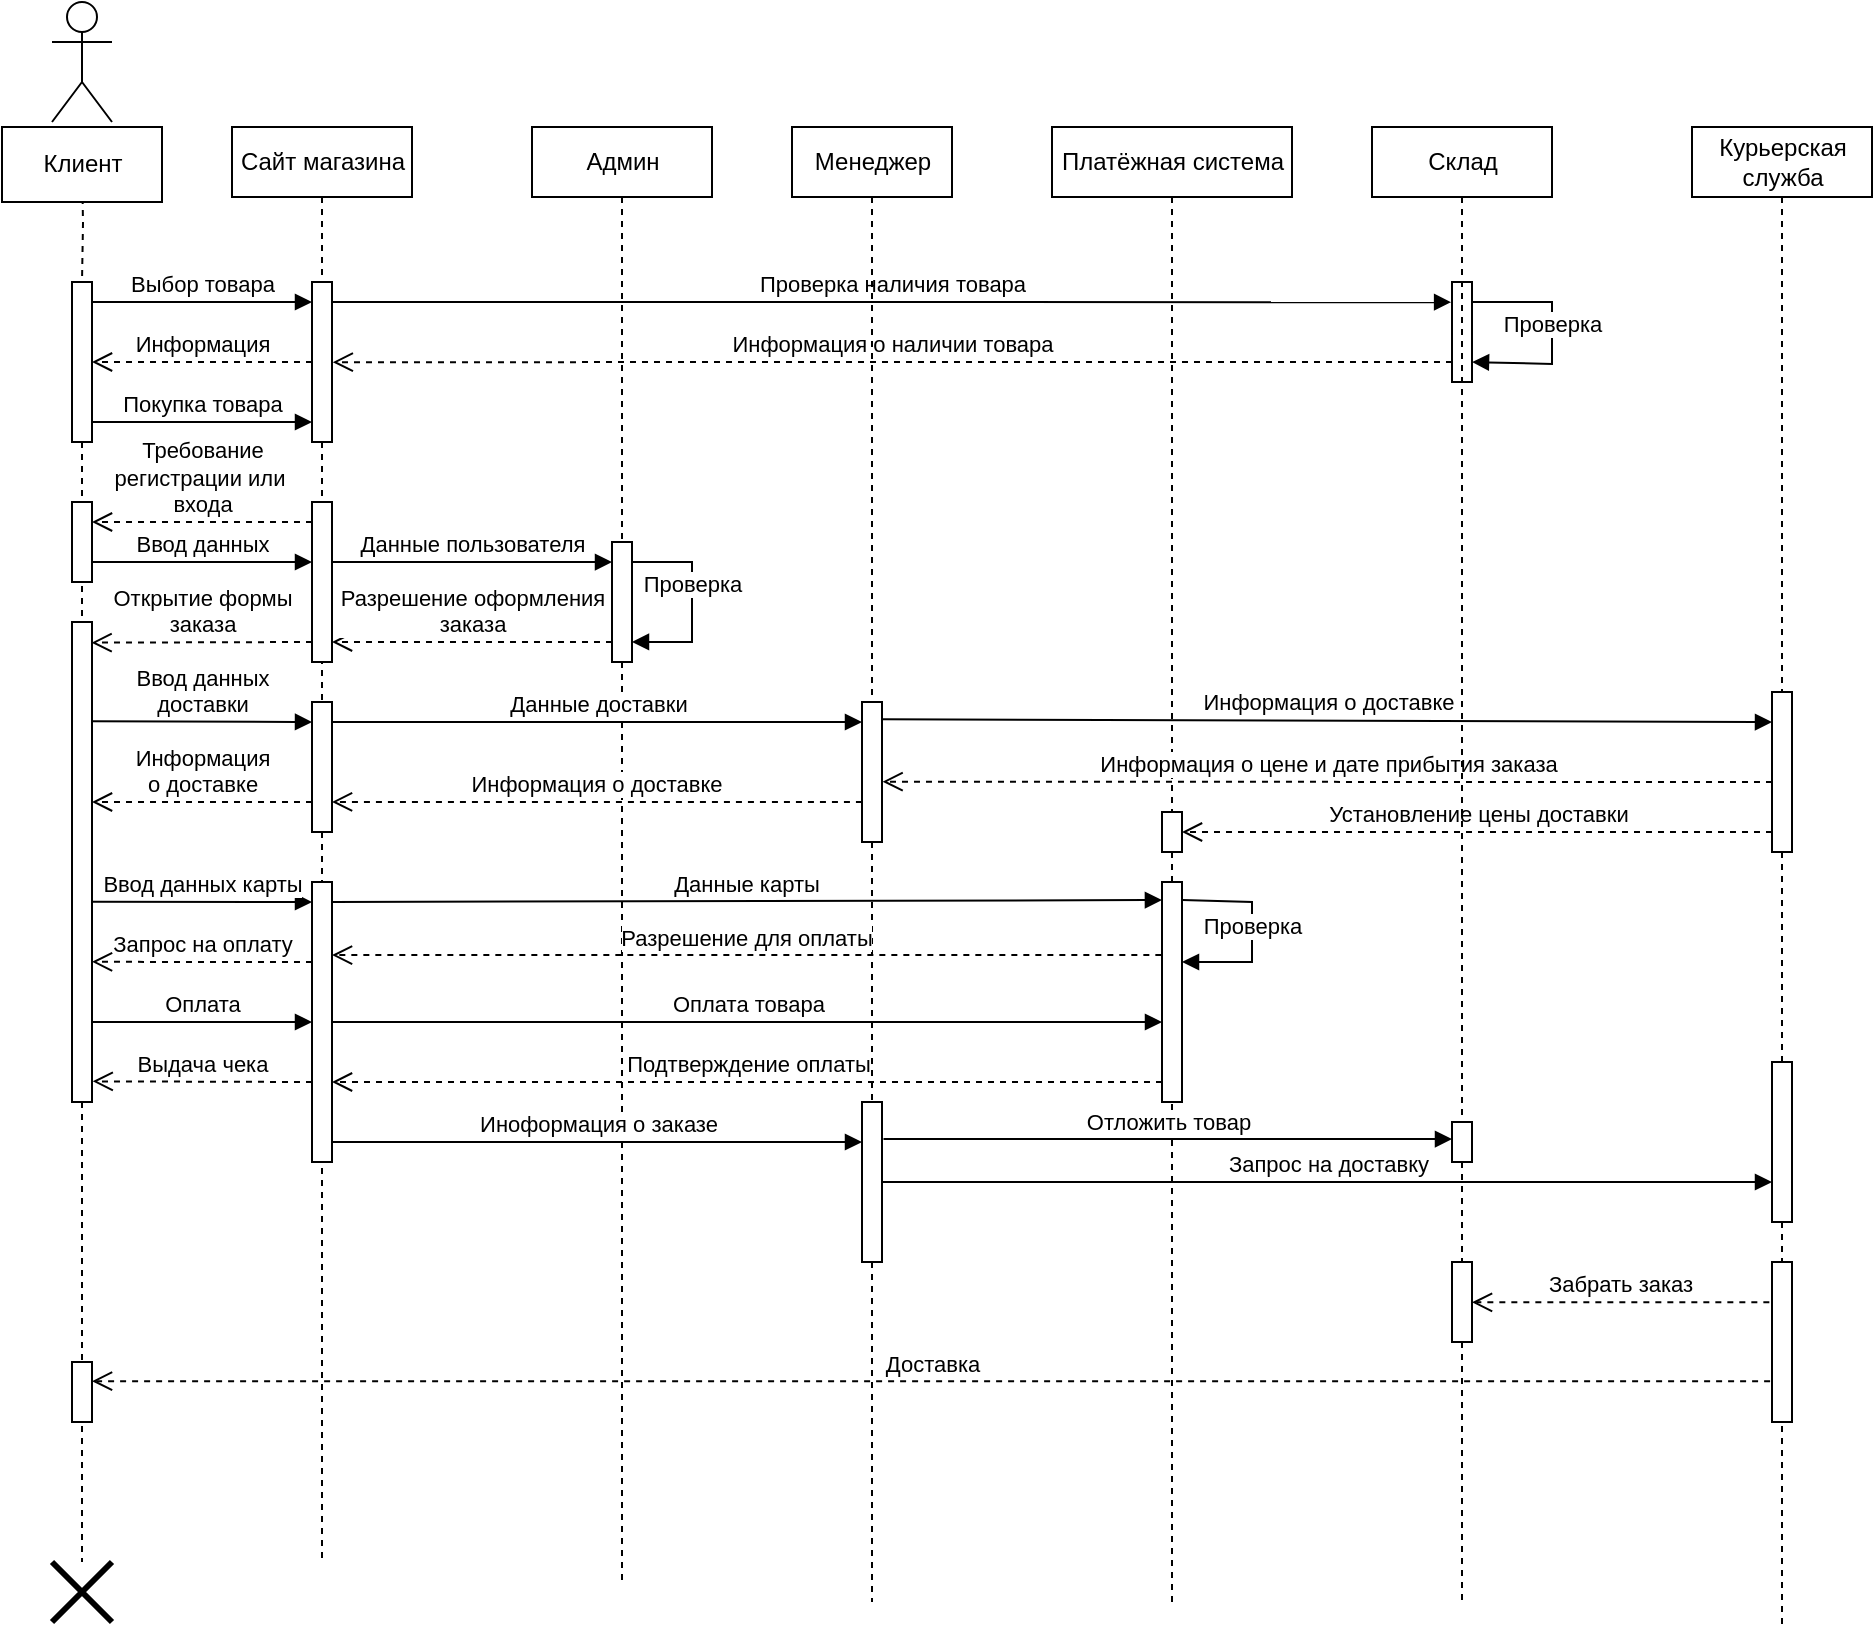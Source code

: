 <mxfile version="20.4.1" type="device"><diagram id="ZUfNwg0qQKMUsVp0Ix24" name="Страница 1"><mxGraphModel dx="1778" dy="993" grid="1" gridSize="10" guides="1" tooltips="1" connect="1" arrows="1" fold="1" page="1" pageScale="1" pageWidth="827" pageHeight="1169" math="0" shadow="0"><root><mxCell id="0"/><mxCell id="1" parent="0"/><mxCell id="H15XB6jyuUJtGWDmDbD1-14" style="edgeStyle=orthogonalEdgeStyle;rounded=0;orthogonalLoop=1;jettySize=auto;html=1;endArrow=none;endFill=0;dashed=1;startArrow=none;" edge="1" parent="1" source="H15XB6jyuUJtGWDmDbD1-9"><mxGeometry relative="1" as="geometry"><mxPoint x="95" y="780" as="targetPoint"/></mxGeometry></mxCell><mxCell id="H15XB6jyuUJtGWDmDbD1-15" style="edgeStyle=orthogonalEdgeStyle;rounded=0;orthogonalLoop=1;jettySize=auto;html=1;dashed=1;endArrow=none;endFill=0;startArrow=none;" edge="1" parent="1" source="H15XB6jyuUJtGWDmDbD1-62"><mxGeometry relative="1" as="geometry"><mxPoint x="215" y="780" as="targetPoint"/></mxGeometry></mxCell><mxCell id="H15XB6jyuUJtGWDmDbD1-2" value="Сайт магазина" style="html=1;" vertex="1" parent="1"><mxGeometry x="170" y="62.5" width="90" height="35" as="geometry"/></mxCell><mxCell id="H15XB6jyuUJtGWDmDbD1-16" style="edgeStyle=orthogonalEdgeStyle;rounded=0;orthogonalLoop=1;jettySize=auto;html=1;dashed=1;endArrow=none;endFill=0;startArrow=none;" edge="1" parent="1" source="H15XB6jyuUJtGWDmDbD1-33"><mxGeometry relative="1" as="geometry"><mxPoint x="365" y="790" as="targetPoint"/></mxGeometry></mxCell><mxCell id="H15XB6jyuUJtGWDmDbD1-3" value="Админ" style="html=1;" vertex="1" parent="1"><mxGeometry x="320" y="62.5" width="90" height="35" as="geometry"/></mxCell><mxCell id="H15XB6jyuUJtGWDmDbD1-17" style="edgeStyle=orthogonalEdgeStyle;rounded=0;orthogonalLoop=1;jettySize=auto;html=1;dashed=1;endArrow=none;endFill=0;startArrow=none;" edge="1" parent="1" source="H15XB6jyuUJtGWDmDbD1-89"><mxGeometry relative="1" as="geometry"><mxPoint x="785" y="800" as="targetPoint"/></mxGeometry></mxCell><mxCell id="H15XB6jyuUJtGWDmDbD1-4" value="Склад" style="html=1;" vertex="1" parent="1"><mxGeometry x="740" y="62.5" width="90" height="35" as="geometry"/></mxCell><mxCell id="H15XB6jyuUJtGWDmDbD1-18" style="edgeStyle=orthogonalEdgeStyle;rounded=0;orthogonalLoop=1;jettySize=auto;html=1;dashed=1;endArrow=none;endFill=0;startArrow=none;" edge="1" parent="1" source="H15XB6jyuUJtGWDmDbD1-87"><mxGeometry relative="1" as="geometry"><mxPoint x="945" y="810.952" as="targetPoint"/></mxGeometry></mxCell><mxCell id="H15XB6jyuUJtGWDmDbD1-5" value="Курьерская&lt;br&gt;служба" style="html=1;" vertex="1" parent="1"><mxGeometry x="900" y="62.5" width="90" height="35" as="geometry"/></mxCell><mxCell id="H15XB6jyuUJtGWDmDbD1-10" value="" style="html=1;points=[];perimeter=orthogonalPerimeter;" vertex="1" parent="1"><mxGeometry x="210" y="140" width="10" height="80" as="geometry"/></mxCell><mxCell id="H15XB6jyuUJtGWDmDbD1-19" value="" style="edgeStyle=orthogonalEdgeStyle;rounded=0;orthogonalLoop=1;jettySize=auto;html=1;dashed=1;endArrow=none;endFill=0;" edge="1" parent="1" source="H15XB6jyuUJtGWDmDbD1-2" target="H15XB6jyuUJtGWDmDbD1-10"><mxGeometry relative="1" as="geometry"><mxPoint x="215" y="630" as="targetPoint"/><mxPoint x="215" y="105" as="sourcePoint"/></mxGeometry></mxCell><mxCell id="H15XB6jyuUJtGWDmDbD1-9" value="" style="html=1;points=[];perimeter=orthogonalPerimeter;" vertex="1" parent="1"><mxGeometry x="90" y="140" width="10" height="80" as="geometry"/></mxCell><mxCell id="H15XB6jyuUJtGWDmDbD1-20" value="" style="edgeStyle=orthogonalEdgeStyle;rounded=0;orthogonalLoop=1;jettySize=auto;html=1;endArrow=none;endFill=0;dashed=1;" edge="1" parent="1" target="H15XB6jyuUJtGWDmDbD1-9"><mxGeometry relative="1" as="geometry"><mxPoint x="95" y="630" as="targetPoint"/><mxPoint x="95" y="80.0" as="sourcePoint"/></mxGeometry></mxCell><mxCell id="H15XB6jyuUJtGWDmDbD1-21" value="Выбор товара" style="html=1;verticalAlign=bottom;endArrow=block;rounded=0;entryX=0;entryY=0.125;entryDx=0;entryDy=0;entryPerimeter=0;" edge="1" parent="1" target="H15XB6jyuUJtGWDmDbD1-10"><mxGeometry width="80" relative="1" as="geometry"><mxPoint x="100" y="150" as="sourcePoint"/><mxPoint x="180" y="150" as="targetPoint"/></mxGeometry></mxCell><mxCell id="H15XB6jyuUJtGWDmDbD1-23" value="" style="html=1;points=[];perimeter=orthogonalPerimeter;" vertex="1" parent="1"><mxGeometry x="780" y="140" width="10" height="50" as="geometry"/></mxCell><mxCell id="H15XB6jyuUJtGWDmDbD1-24" value="Проверка наличия товара" style="html=1;verticalAlign=bottom;endArrow=block;rounded=0;entryX=-0.045;entryY=0.202;entryDx=0;entryDy=0;entryPerimeter=0;" edge="1" parent="1" target="H15XB6jyuUJtGWDmDbD1-23"><mxGeometry width="80" relative="1" as="geometry"><mxPoint x="220" y="150" as="sourcePoint"/><mxPoint x="300" y="150" as="targetPoint"/></mxGeometry></mxCell><mxCell id="H15XB6jyuUJtGWDmDbD1-25" value="Проверка&lt;br&gt;" style="html=1;verticalAlign=bottom;endArrow=block;rounded=0;entryX=1;entryY=0.8;entryDx=0;entryDy=0;entryPerimeter=0;" edge="1" parent="1" target="H15XB6jyuUJtGWDmDbD1-23"><mxGeometry x="0.081" width="80" relative="1" as="geometry"><mxPoint x="790" y="150" as="sourcePoint"/><mxPoint x="830" y="200" as="targetPoint"/><Array as="points"><mxPoint x="830" y="150"/><mxPoint x="830" y="181"/></Array><mxPoint as="offset"/></mxGeometry></mxCell><mxCell id="H15XB6jyuUJtGWDmDbD1-26" value="Информация о наличии товара" style="html=1;verticalAlign=bottom;endArrow=open;dashed=1;endSize=8;rounded=0;entryX=1.039;entryY=0.501;entryDx=0;entryDy=0;entryPerimeter=0;exitX=0;exitY=0.8;exitDx=0;exitDy=0;exitPerimeter=0;" edge="1" parent="1" source="H15XB6jyuUJtGWDmDbD1-23" target="H15XB6jyuUJtGWDmDbD1-10"><mxGeometry relative="1" as="geometry"><mxPoint x="510" y="180" as="sourcePoint"/><mxPoint x="230" y="180" as="targetPoint"/></mxGeometry></mxCell><mxCell id="H15XB6jyuUJtGWDmDbD1-27" value="Информация" style="html=1;verticalAlign=bottom;endArrow=open;dashed=1;endSize=8;rounded=0;entryX=1;entryY=0.5;entryDx=0;entryDy=0;entryPerimeter=0;" edge="1" parent="1" target="H15XB6jyuUJtGWDmDbD1-9"><mxGeometry relative="1" as="geometry"><mxPoint x="210" y="180" as="sourcePoint"/><mxPoint x="130" y="180" as="targetPoint"/></mxGeometry></mxCell><mxCell id="H15XB6jyuUJtGWDmDbD1-28" value="Покупка товара" style="html=1;verticalAlign=bottom;endArrow=block;rounded=0;entryX=0;entryY=0.875;entryDx=0;entryDy=0;entryPerimeter=0;" edge="1" parent="1" target="H15XB6jyuUJtGWDmDbD1-10"><mxGeometry width="80" relative="1" as="geometry"><mxPoint x="100" y="210" as="sourcePoint"/><mxPoint x="180" y="210" as="targetPoint"/></mxGeometry></mxCell><mxCell id="H15XB6jyuUJtGWDmDbD1-29" value="" style="html=1;points=[];perimeter=orthogonalPerimeter;" vertex="1" parent="1"><mxGeometry x="90" y="250" width="10" height="40" as="geometry"/></mxCell><mxCell id="H15XB6jyuUJtGWDmDbD1-31" value="Требование&lt;br&gt;регистрации или&amp;nbsp;&lt;br&gt;входа" style="html=1;verticalAlign=bottom;endArrow=open;dashed=1;endSize=8;rounded=0;exitX=0;exitY=0.125;exitDx=0;exitDy=0;exitPerimeter=0;entryX=1;entryY=0.25;entryDx=0;entryDy=0;entryPerimeter=0;" edge="1" parent="1" source="H15XB6jyuUJtGWDmDbD1-30" target="H15XB6jyuUJtGWDmDbD1-29"><mxGeometry relative="1" as="geometry"><mxPoint x="210" y="250" as="sourcePoint"/><mxPoint x="110" y="260" as="targetPoint"/></mxGeometry></mxCell><mxCell id="H15XB6jyuUJtGWDmDbD1-32" value="Ввод данных" style="html=1;verticalAlign=bottom;endArrow=block;rounded=0;entryX=0;entryY=0.375;entryDx=0;entryDy=0;entryPerimeter=0;" edge="1" parent="1" target="H15XB6jyuUJtGWDmDbD1-30"><mxGeometry width="80" relative="1" as="geometry"><mxPoint x="100" y="280" as="sourcePoint"/><mxPoint x="180" y="280" as="targetPoint"/></mxGeometry></mxCell><mxCell id="H15XB6jyuUJtGWDmDbD1-33" value="" style="html=1;points=[];perimeter=orthogonalPerimeter;" vertex="1" parent="1"><mxGeometry x="360" y="270" width="10" height="60" as="geometry"/></mxCell><mxCell id="H15XB6jyuUJtGWDmDbD1-34" value="" style="edgeStyle=orthogonalEdgeStyle;rounded=0;orthogonalLoop=1;jettySize=auto;html=1;dashed=1;endArrow=none;endFill=0;" edge="1" parent="1" source="H15XB6jyuUJtGWDmDbD1-3" target="H15XB6jyuUJtGWDmDbD1-33"><mxGeometry relative="1" as="geometry"><mxPoint x="365" y="630" as="targetPoint"/><mxPoint x="365" y="105" as="sourcePoint"/></mxGeometry></mxCell><mxCell id="H15XB6jyuUJtGWDmDbD1-35" value="Данные пользователя" style="html=1;verticalAlign=bottom;endArrow=block;rounded=0;entryX=0;entryY=0.167;entryDx=0;entryDy=0;entryPerimeter=0;" edge="1" parent="1" target="H15XB6jyuUJtGWDmDbD1-33"><mxGeometry width="80" relative="1" as="geometry"><mxPoint x="220" y="280" as="sourcePoint"/><mxPoint x="300" y="280" as="targetPoint"/></mxGeometry></mxCell><mxCell id="H15XB6jyuUJtGWDmDbD1-37" value="Проверка" style="html=1;verticalAlign=bottom;endArrow=block;rounded=0;entryX=1;entryY=0.833;entryDx=0;entryDy=0;entryPerimeter=0;" edge="1" parent="1" target="H15XB6jyuUJtGWDmDbD1-33"><mxGeometry width="80" relative="1" as="geometry"><mxPoint x="370" y="280" as="sourcePoint"/><mxPoint x="450" y="280" as="targetPoint"/><Array as="points"><mxPoint x="400" y="280"/><mxPoint x="400" y="320"/></Array></mxGeometry></mxCell><mxCell id="H15XB6jyuUJtGWDmDbD1-38" value="Разрешение оформления&lt;br&gt;заказа" style="html=1;verticalAlign=bottom;endArrow=open;dashed=1;endSize=8;rounded=0;entryX=1;entryY=0.875;entryDx=0;entryDy=0;entryPerimeter=0;exitX=0;exitY=0.833;exitDx=0;exitDy=0;exitPerimeter=0;" edge="1" parent="1" source="H15XB6jyuUJtGWDmDbD1-33" target="H15XB6jyuUJtGWDmDbD1-30"><mxGeometry relative="1" as="geometry"><mxPoint x="360" y="300" as="sourcePoint"/><mxPoint x="280" y="300" as="targetPoint"/></mxGeometry></mxCell><mxCell id="H15XB6jyuUJtGWDmDbD1-39" value="Открытие формы&lt;br&gt;заказа" style="html=1;verticalAlign=bottom;endArrow=open;dashed=1;endSize=8;rounded=0;entryX=0.978;entryY=0.043;entryDx=0;entryDy=0;entryPerimeter=0;" edge="1" parent="1" target="H15XB6jyuUJtGWDmDbD1-44"><mxGeometry relative="1" as="geometry"><mxPoint x="210" y="320" as="sourcePoint"/><mxPoint x="110" y="320" as="targetPoint"/></mxGeometry></mxCell><mxCell id="H15XB6jyuUJtGWDmDbD1-41" style="edgeStyle=orthogonalEdgeStyle;rounded=0;orthogonalLoop=1;jettySize=auto;html=1;endArrow=none;endFill=0;dashed=1;startArrow=none;" edge="1" parent="1" source="H15XB6jyuUJtGWDmDbD1-57"><mxGeometry relative="1" as="geometry"><mxPoint x="640" y="800" as="targetPoint"/></mxGeometry></mxCell><mxCell id="H15XB6jyuUJtGWDmDbD1-40" value="Платёжная система" style="html=1;" vertex="1" parent="1"><mxGeometry x="580" y="62.5" width="120" height="35" as="geometry"/></mxCell><mxCell id="H15XB6jyuUJtGWDmDbD1-44" value="" style="html=1;points=[];perimeter=orthogonalPerimeter;" vertex="1" parent="1"><mxGeometry x="90" y="310" width="10" height="240" as="geometry"/></mxCell><mxCell id="H15XB6jyuUJtGWDmDbD1-45" value="Ввод данных карты" style="html=1;verticalAlign=bottom;endArrow=block;rounded=0;exitX=1;exitY=0.583;exitDx=0;exitDy=0;exitPerimeter=0;" edge="1" parent="1" source="H15XB6jyuUJtGWDmDbD1-44"><mxGeometry width="80" relative="1" as="geometry"><mxPoint x="110" y="450" as="sourcePoint"/><mxPoint x="210" y="450" as="targetPoint"/></mxGeometry></mxCell><mxCell id="H15XB6jyuUJtGWDmDbD1-46" value="" style="html=1;points=[];perimeter=orthogonalPerimeter;" vertex="1" parent="1"><mxGeometry x="635" y="440" width="10" height="110" as="geometry"/></mxCell><mxCell id="H15XB6jyuUJtGWDmDbD1-48" value="Проверка" style="html=1;verticalAlign=bottom;endArrow=block;rounded=0;exitX=1.022;exitY=0.082;exitDx=0;exitDy=0;exitPerimeter=0;" edge="1" parent="1" source="H15XB6jyuUJtGWDmDbD1-46" target="H15XB6jyuUJtGWDmDbD1-46"><mxGeometry x="0.112" width="80" relative="1" as="geometry"><mxPoint x="650" y="450" as="sourcePoint"/><mxPoint x="650" y="480" as="targetPoint"/><Array as="points"><mxPoint x="680" y="450"/><mxPoint x="680" y="480"/></Array><mxPoint as="offset"/></mxGeometry></mxCell><mxCell id="H15XB6jyuUJtGWDmDbD1-51" style="edgeStyle=orthogonalEdgeStyle;rounded=0;orthogonalLoop=1;jettySize=auto;html=1;endArrow=none;endFill=0;dashed=1;startArrow=none;" edge="1" parent="1" source="H15XB6jyuUJtGWDmDbD1-50"><mxGeometry relative="1" as="geometry"><mxPoint x="490" y="800" as="targetPoint"/></mxGeometry></mxCell><mxCell id="H15XB6jyuUJtGWDmDbD1-49" value="Менеджер" style="html=1;" vertex="1" parent="1"><mxGeometry x="450" y="62.5" width="80" height="35" as="geometry"/></mxCell><mxCell id="H15XB6jyuUJtGWDmDbD1-50" value="" style="html=1;points=[];perimeter=orthogonalPerimeter;" vertex="1" parent="1"><mxGeometry x="485" y="350" width="10" height="70" as="geometry"/></mxCell><mxCell id="H15XB6jyuUJtGWDmDbD1-52" value="" style="edgeStyle=orthogonalEdgeStyle;rounded=0;orthogonalLoop=1;jettySize=auto;html=1;endArrow=none;endFill=0;dashed=1;" edge="1" parent="1" source="H15XB6jyuUJtGWDmDbD1-49" target="H15XB6jyuUJtGWDmDbD1-50"><mxGeometry relative="1" as="geometry"><mxPoint x="490" y="640" as="targetPoint"/><mxPoint x="490" y="97.5" as="sourcePoint"/></mxGeometry></mxCell><mxCell id="H15XB6jyuUJtGWDmDbD1-53" value="Ввод данных&lt;br&gt;доставки" style="html=1;verticalAlign=bottom;endArrow=block;rounded=0;exitX=0.978;exitY=0.207;exitDx=0;exitDy=0;exitPerimeter=0;entryX=0;entryY=0.154;entryDx=0;entryDy=0;entryPerimeter=0;" edge="1" parent="1" source="H15XB6jyuUJtGWDmDbD1-44" target="H15XB6jyuUJtGWDmDbD1-62"><mxGeometry width="80" relative="1" as="geometry"><mxPoint x="110" y="360" as="sourcePoint"/><mxPoint x="200" y="360" as="targetPoint"/></mxGeometry></mxCell><mxCell id="H15XB6jyuUJtGWDmDbD1-55" value="Информация о доставке" style="html=1;verticalAlign=bottom;endArrow=block;rounded=0;entryX=0;entryY=0.188;entryDx=0;entryDy=0;entryPerimeter=0;exitX=1.022;exitY=0.124;exitDx=0;exitDy=0;exitPerimeter=0;" edge="1" parent="1" source="H15XB6jyuUJtGWDmDbD1-50" target="H15XB6jyuUJtGWDmDbD1-54"><mxGeometry width="80" relative="1" as="geometry"><mxPoint x="500" y="360" as="sourcePoint"/><mxPoint x="930" y="360" as="targetPoint"/></mxGeometry></mxCell><mxCell id="H15XB6jyuUJtGWDmDbD1-54" value="" style="html=1;points=[];perimeter=orthogonalPerimeter;" vertex="1" parent="1"><mxGeometry x="940" y="345" width="10" height="80" as="geometry"/></mxCell><mxCell id="H15XB6jyuUJtGWDmDbD1-56" value="" style="edgeStyle=orthogonalEdgeStyle;rounded=0;orthogonalLoop=1;jettySize=auto;html=1;dashed=1;endArrow=none;endFill=0;" edge="1" parent="1" source="H15XB6jyuUJtGWDmDbD1-5" target="H15XB6jyuUJtGWDmDbD1-54"><mxGeometry relative="1" as="geometry"><mxPoint x="945.0" y="630.0" as="targetPoint"/><mxPoint x="945.0" y="97.5" as="sourcePoint"/></mxGeometry></mxCell><mxCell id="H15XB6jyuUJtGWDmDbD1-57" value="" style="html=1;points=[];perimeter=orthogonalPerimeter;" vertex="1" parent="1"><mxGeometry x="635" y="405" width="10" height="20" as="geometry"/></mxCell><mxCell id="H15XB6jyuUJtGWDmDbD1-58" value="" style="edgeStyle=orthogonalEdgeStyle;rounded=0;orthogonalLoop=1;jettySize=auto;html=1;endArrow=none;endFill=0;dashed=1;" edge="1" parent="1" source="H15XB6jyuUJtGWDmDbD1-40" target="H15XB6jyuUJtGWDmDbD1-57"><mxGeometry relative="1" as="geometry"><mxPoint x="640" y="640.69" as="targetPoint"/><mxPoint x="640" y="97.5" as="sourcePoint"/></mxGeometry></mxCell><mxCell id="H15XB6jyuUJtGWDmDbD1-59" value="Установление цены доставки" style="html=1;verticalAlign=bottom;endArrow=open;dashed=1;endSize=8;rounded=0;" edge="1" parent="1" target="H15XB6jyuUJtGWDmDbD1-57"><mxGeometry relative="1" as="geometry"><mxPoint x="940" y="415" as="sourcePoint"/><mxPoint x="860" y="415" as="targetPoint"/></mxGeometry></mxCell><mxCell id="H15XB6jyuUJtGWDmDbD1-61" value="Информация о цене и дате прибытия заказа" style="html=1;verticalAlign=bottom;endArrow=open;dashed=1;endSize=8;rounded=0;exitX=0;exitY=0.563;exitDx=0;exitDy=0;exitPerimeter=0;entryX=1.028;entryY=0.569;entryDx=0;entryDy=0;entryPerimeter=0;" edge="1" parent="1" source="H15XB6jyuUJtGWDmDbD1-54" target="H15XB6jyuUJtGWDmDbD1-50"><mxGeometry relative="1" as="geometry"><mxPoint x="940" y="380" as="sourcePoint"/><mxPoint x="500" y="390" as="targetPoint"/></mxGeometry></mxCell><mxCell id="H15XB6jyuUJtGWDmDbD1-62" value="" style="html=1;points=[];perimeter=orthogonalPerimeter;" vertex="1" parent="1"><mxGeometry x="210" y="350" width="10" height="65" as="geometry"/></mxCell><mxCell id="H15XB6jyuUJtGWDmDbD1-63" value="" style="edgeStyle=orthogonalEdgeStyle;rounded=0;orthogonalLoop=1;jettySize=auto;html=1;dashed=1;endArrow=none;endFill=0;startArrow=none;" edge="1" parent="1" source="H15XB6jyuUJtGWDmDbD1-10" target="H15XB6jyuUJtGWDmDbD1-62"><mxGeometry relative="1" as="geometry"><mxPoint x="215" y="630" as="targetPoint"/><mxPoint x="215" y="220" as="sourcePoint"/></mxGeometry></mxCell><mxCell id="H15XB6jyuUJtGWDmDbD1-64" value="Информация о доставке" style="html=1;verticalAlign=bottom;endArrow=open;dashed=1;endSize=8;rounded=0;exitX=-0.003;exitY=0.714;exitDx=0;exitDy=0;exitPerimeter=0;entryX=1;entryY=0.769;entryDx=0;entryDy=0;entryPerimeter=0;" edge="1" parent="1" source="H15XB6jyuUJtGWDmDbD1-50" target="H15XB6jyuUJtGWDmDbD1-62"><mxGeometry relative="1" as="geometry"><mxPoint x="480" y="400" as="sourcePoint"/><mxPoint x="230" y="400" as="targetPoint"/></mxGeometry></mxCell><mxCell id="H15XB6jyuUJtGWDmDbD1-66" value="Информация&lt;br&gt;о доставке" style="html=1;verticalAlign=bottom;endArrow=open;dashed=1;endSize=8;rounded=0;entryX=1;entryY=0.375;entryDx=0;entryDy=0;entryPerimeter=0;" edge="1" parent="1" target="H15XB6jyuUJtGWDmDbD1-44"><mxGeometry relative="1" as="geometry"><mxPoint x="210" y="400" as="sourcePoint"/><mxPoint x="110" y="400" as="targetPoint"/></mxGeometry></mxCell><mxCell id="H15XB6jyuUJtGWDmDbD1-67" value="" style="html=1;points=[];perimeter=orthogonalPerimeter;" vertex="1" parent="1"><mxGeometry x="210" y="440" width="10" height="140" as="geometry"/></mxCell><mxCell id="H15XB6jyuUJtGWDmDbD1-68" value="Данные карты" style="html=1;verticalAlign=bottom;endArrow=block;rounded=0;entryX=-0.004;entryY=0.082;entryDx=0;entryDy=0;entryPerimeter=0;" edge="1" parent="1" target="H15XB6jyuUJtGWDmDbD1-46"><mxGeometry width="80" relative="1" as="geometry"><mxPoint x="220" y="450" as="sourcePoint"/><mxPoint x="630" y="450" as="targetPoint"/></mxGeometry></mxCell><mxCell id="H15XB6jyuUJtGWDmDbD1-69" value="Разрешение для оплаты" style="html=1;verticalAlign=bottom;endArrow=open;dashed=1;endSize=8;rounded=0;exitX=-0.033;exitY=0.332;exitDx=0;exitDy=0;exitPerimeter=0;" edge="1" parent="1" source="H15XB6jyuUJtGWDmDbD1-46" target="H15XB6jyuUJtGWDmDbD1-67"><mxGeometry relative="1" as="geometry"><mxPoint x="630" y="480" as="sourcePoint"/><mxPoint x="230" y="480" as="targetPoint"/></mxGeometry></mxCell><mxCell id="H15XB6jyuUJtGWDmDbD1-71" value="Оплата" style="html=1;verticalAlign=bottom;endArrow=block;rounded=0;" edge="1" parent="1"><mxGeometry width="80" relative="1" as="geometry"><mxPoint x="100" y="510" as="sourcePoint"/><mxPoint x="210" y="510" as="targetPoint"/><Array as="points"><mxPoint x="160" y="510"/></Array></mxGeometry></mxCell><mxCell id="H15XB6jyuUJtGWDmDbD1-72" value="Оплата товара" style="html=1;verticalAlign=bottom;endArrow=block;rounded=0;" edge="1" parent="1" target="H15XB6jyuUJtGWDmDbD1-46"><mxGeometry width="80" relative="1" as="geometry"><mxPoint x="220" y="510" as="sourcePoint"/><mxPoint x="620" y="510" as="targetPoint"/></mxGeometry></mxCell><mxCell id="H15XB6jyuUJtGWDmDbD1-73" value="Запрос на оплату" style="html=1;verticalAlign=bottom;endArrow=open;dashed=1;endSize=8;rounded=0;entryX=1;entryY=0.708;entryDx=0;entryDy=0;entryPerimeter=0;" edge="1" parent="1" target="H15XB6jyuUJtGWDmDbD1-44"><mxGeometry relative="1" as="geometry"><mxPoint x="210" y="480" as="sourcePoint"/><mxPoint x="130" y="480" as="targetPoint"/></mxGeometry></mxCell><mxCell id="H15XB6jyuUJtGWDmDbD1-30" value="" style="html=1;points=[];perimeter=orthogonalPerimeter;" vertex="1" parent="1"><mxGeometry x="210" y="250" width="10" height="80" as="geometry"/></mxCell><mxCell id="H15XB6jyuUJtGWDmDbD1-77" value="Подтверждение оплаты" style="html=1;verticalAlign=bottom;endArrow=open;dashed=1;endSize=8;rounded=0;" edge="1" parent="1" source="H15XB6jyuUJtGWDmDbD1-46"><mxGeometry relative="1" as="geometry"><mxPoint x="630" y="540" as="sourcePoint"/><mxPoint x="220" y="540" as="targetPoint"/></mxGeometry></mxCell><mxCell id="H15XB6jyuUJtGWDmDbD1-78" value="Данные доставки" style="html=1;verticalAlign=bottom;endArrow=block;rounded=0;" edge="1" parent="1" target="H15XB6jyuUJtGWDmDbD1-50"><mxGeometry width="80" relative="1" as="geometry"><mxPoint x="220" y="360" as="sourcePoint"/><mxPoint x="300" y="360" as="targetPoint"/></mxGeometry></mxCell><mxCell id="H15XB6jyuUJtGWDmDbD1-79" value="Выдача чека" style="html=1;verticalAlign=bottom;endArrow=open;dashed=1;endSize=8;rounded=0;entryX=1.035;entryY=0.957;entryDx=0;entryDy=0;entryPerimeter=0;" edge="1" parent="1" target="H15XB6jyuUJtGWDmDbD1-44"><mxGeometry relative="1" as="geometry"><mxPoint x="210" y="540" as="sourcePoint"/><mxPoint x="130" y="540" as="targetPoint"/></mxGeometry></mxCell><mxCell id="H15XB6jyuUJtGWDmDbD1-80" value="" style="html=1;points=[];perimeter=orthogonalPerimeter;" vertex="1" parent="1"><mxGeometry x="485" y="550" width="10" height="80" as="geometry"/></mxCell><mxCell id="H15XB6jyuUJtGWDmDbD1-81" value="Иноформация о заказе" style="html=1;verticalAlign=bottom;endArrow=block;rounded=0;" edge="1" parent="1" target="H15XB6jyuUJtGWDmDbD1-80"><mxGeometry width="80" relative="1" as="geometry"><mxPoint x="220" y="570" as="sourcePoint"/><mxPoint x="480" y="570" as="targetPoint"/></mxGeometry></mxCell><mxCell id="H15XB6jyuUJtGWDmDbD1-82" value="" style="html=1;points=[];perimeter=orthogonalPerimeter;" vertex="1" parent="1"><mxGeometry x="780" y="560" width="10" height="20" as="geometry"/></mxCell><mxCell id="H15XB6jyuUJtGWDmDbD1-83" value="" style="edgeStyle=orthogonalEdgeStyle;rounded=0;orthogonalLoop=1;jettySize=auto;html=1;dashed=1;endArrow=none;endFill=0;" edge="1" parent="1" source="H15XB6jyuUJtGWDmDbD1-4" target="H15XB6jyuUJtGWDmDbD1-82"><mxGeometry relative="1" as="geometry"><mxPoint x="785" y="630" as="targetPoint"/><mxPoint x="785" y="97.5" as="sourcePoint"/></mxGeometry></mxCell><mxCell id="H15XB6jyuUJtGWDmDbD1-84" value="Отложить товар" style="html=1;verticalAlign=bottom;endArrow=block;rounded=0;exitX=1.075;exitY=0.232;exitDx=0;exitDy=0;exitPerimeter=0;" edge="1" parent="1" source="H15XB6jyuUJtGWDmDbD1-80" target="H15XB6jyuUJtGWDmDbD1-82"><mxGeometry width="80" relative="1" as="geometry"><mxPoint x="500" y="580" as="sourcePoint"/><mxPoint x="580" y="580" as="targetPoint"/></mxGeometry></mxCell><mxCell id="H15XB6jyuUJtGWDmDbD1-86" value="Запрос на доставку" style="html=1;verticalAlign=bottom;endArrow=block;rounded=0;" edge="1" parent="1" source="H15XB6jyuUJtGWDmDbD1-80"><mxGeometry width="80" relative="1" as="geometry"><mxPoint x="490" y="590" as="sourcePoint"/><mxPoint x="940" y="590" as="targetPoint"/></mxGeometry></mxCell><mxCell id="H15XB6jyuUJtGWDmDbD1-87" value="" style="html=1;points=[];perimeter=orthogonalPerimeter;" vertex="1" parent="1"><mxGeometry x="940" y="530" width="10" height="80" as="geometry"/></mxCell><mxCell id="H15XB6jyuUJtGWDmDbD1-88" value="" style="edgeStyle=orthogonalEdgeStyle;rounded=0;orthogonalLoop=1;jettySize=auto;html=1;dashed=1;endArrow=none;endFill=0;startArrow=none;" edge="1" parent="1" source="H15XB6jyuUJtGWDmDbD1-54" target="H15XB6jyuUJtGWDmDbD1-87"><mxGeometry relative="1" as="geometry"><mxPoint x="945" y="630" as="targetPoint"/><mxPoint x="945" y="425" as="sourcePoint"/></mxGeometry></mxCell><mxCell id="H15XB6jyuUJtGWDmDbD1-89" value="" style="html=1;points=[];perimeter=orthogonalPerimeter;" vertex="1" parent="1"><mxGeometry x="780" y="630" width="10" height="40" as="geometry"/></mxCell><mxCell id="H15XB6jyuUJtGWDmDbD1-90" value="" style="edgeStyle=orthogonalEdgeStyle;rounded=0;orthogonalLoop=1;jettySize=auto;html=1;dashed=1;endArrow=none;endFill=0;startArrow=none;" edge="1" parent="1" source="H15XB6jyuUJtGWDmDbD1-82" target="H15XB6jyuUJtGWDmDbD1-89"><mxGeometry relative="1" as="geometry"><mxPoint x="785" y="690" as="targetPoint"/><mxPoint x="785" y="580" as="sourcePoint"/></mxGeometry></mxCell><mxCell id="H15XB6jyuUJtGWDmDbD1-91" value="" style="html=1;points=[];perimeter=orthogonalPerimeter;" vertex="1" parent="1"><mxGeometry x="940" y="630" width="10" height="80" as="geometry"/></mxCell><mxCell id="H15XB6jyuUJtGWDmDbD1-92" value="Забрать заказ" style="html=1;verticalAlign=bottom;endArrow=open;dashed=1;endSize=8;rounded=0;exitX=-0.133;exitY=0.252;exitDx=0;exitDy=0;exitPerimeter=0;" edge="1" parent="1" source="H15XB6jyuUJtGWDmDbD1-91" target="H15XB6jyuUJtGWDmDbD1-89"><mxGeometry relative="1" as="geometry"><mxPoint x="930" y="650" as="sourcePoint"/><mxPoint x="850" y="650" as="targetPoint"/></mxGeometry></mxCell><mxCell id="H15XB6jyuUJtGWDmDbD1-93" value="Доставка" style="html=1;verticalAlign=bottom;endArrow=open;dashed=1;endSize=8;rounded=0;exitX=-0.095;exitY=0.745;exitDx=0;exitDy=0;exitPerimeter=0;" edge="1" parent="1" source="H15XB6jyuUJtGWDmDbD1-91" target="H15XB6jyuUJtGWDmDbD1-94"><mxGeometry relative="1" as="geometry"><mxPoint x="930" y="690" as="sourcePoint"/><mxPoint x="110" y="690" as="targetPoint"/></mxGeometry></mxCell><mxCell id="H15XB6jyuUJtGWDmDbD1-94" value="" style="html=1;points=[];perimeter=orthogonalPerimeter;" vertex="1" parent="1"><mxGeometry x="90" y="680" width="10" height="30" as="geometry"/></mxCell><mxCell id="H15XB6jyuUJtGWDmDbD1-95" value="" style="shape=umlDestroy;whiteSpace=wrap;html=1;strokeWidth=3;" vertex="1" parent="1"><mxGeometry x="80" y="780" width="30" height="30" as="geometry"/></mxCell><mxCell id="H15XB6jyuUJtGWDmDbD1-96" value="Клиент" style="html=1;" vertex="1" parent="1"><mxGeometry x="55" y="62.5" width="80" height="37.5" as="geometry"/></mxCell><mxCell id="H15XB6jyuUJtGWDmDbD1-97" value="" style="shape=umlActor;verticalLabelPosition=bottom;verticalAlign=top;html=1;" vertex="1" parent="1"><mxGeometry x="80" width="30" height="60" as="geometry"/></mxCell></root></mxGraphModel></diagram></mxfile>